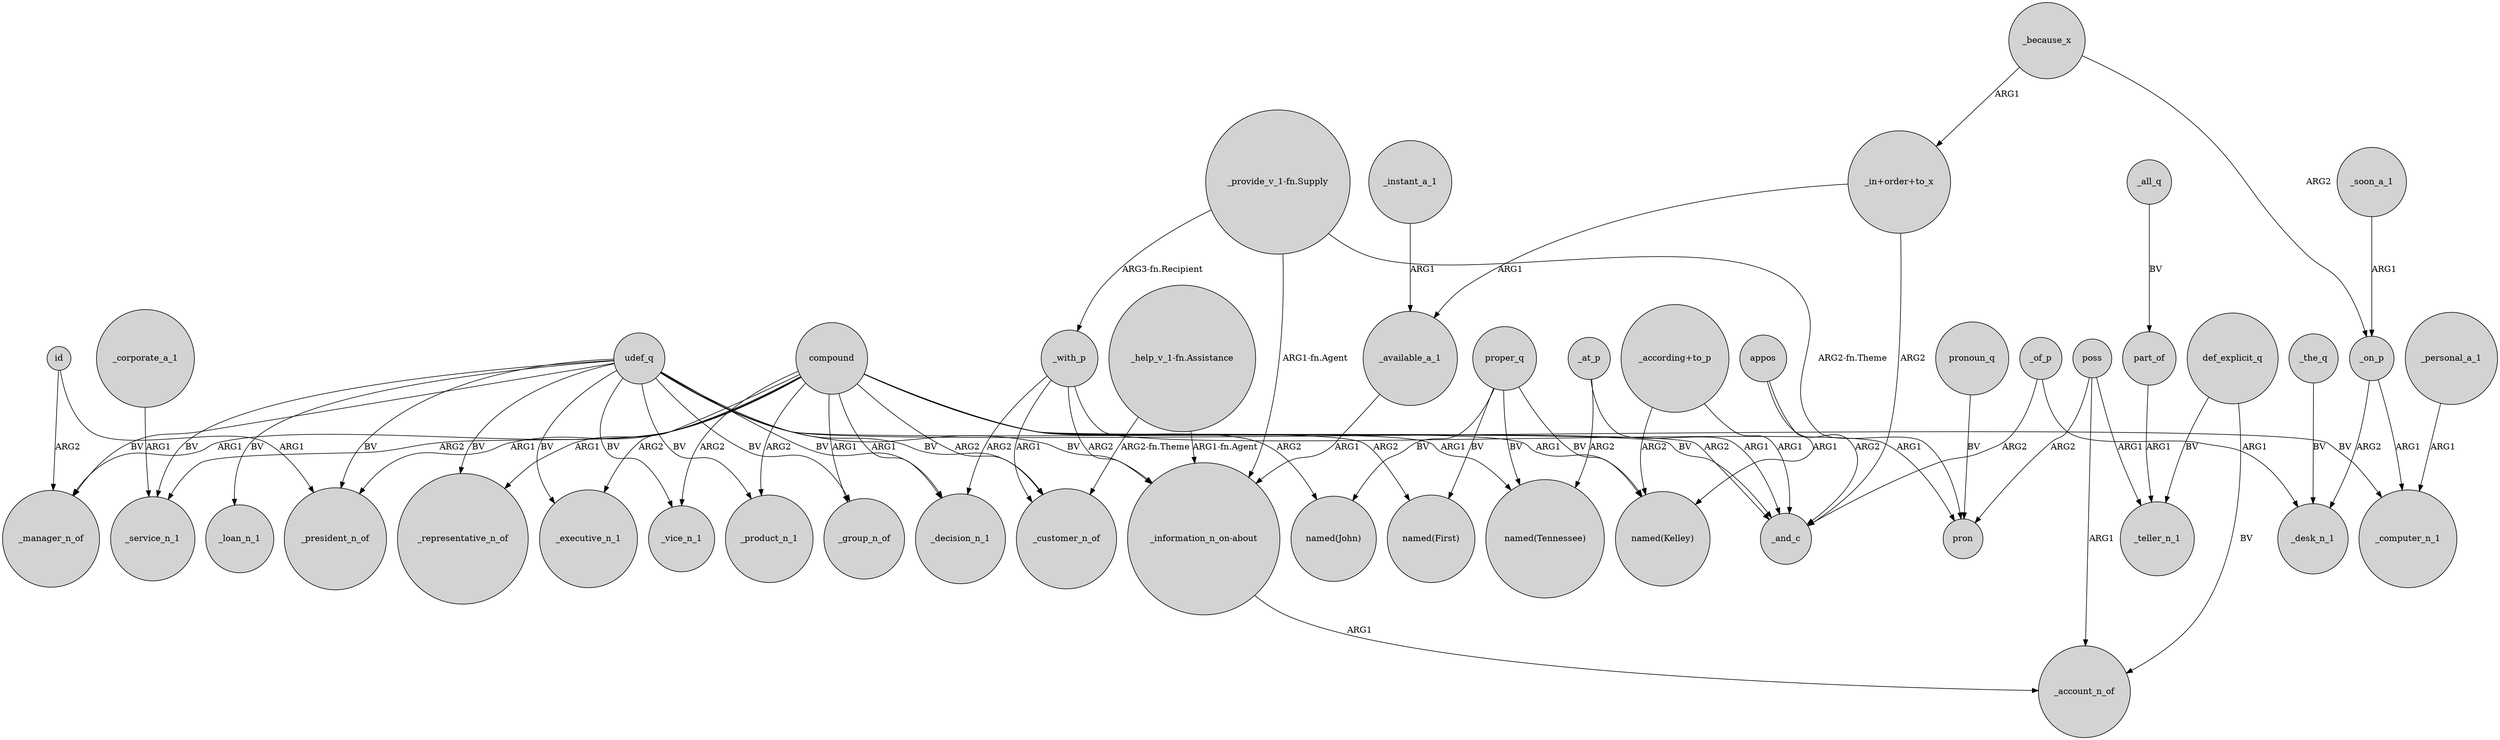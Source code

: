 digraph {
	node [shape=circle style=filled]
	compound -> _decision_n_1 [label=ARG1]
	compound -> "named(John)" [label=ARG2]
	compound -> _vice_n_1 [label=ARG2]
	proper_q -> "named(Kelley)" [label=BV]
	compound -> _manager_n_of [label=ARG1]
	compound -> _service_n_1 [label=ARG2]
	"_provide_v_1-fn.Supply" -> pron [label="ARG2-fn.Theme"]
	_all_q -> part_of [label=BV]
	poss -> pron [label=ARG2]
	udef_q -> _executive_n_1 [label=BV]
	poss -> _teller_n_1 [label=ARG1]
	"_information_n_on-about" -> _account_n_of [label=ARG1]
	_of_p -> _desk_n_1 [label=ARG1]
	_with_p -> _customer_n_of [label=ARG1]
	"_help_v_1-fn.Assistance" -> _customer_n_of [label="ARG2-fn.Theme"]
	id -> _president_n_of [label=ARG1]
	_of_p -> _and_c [label=ARG2]
	_instant_a_1 -> _available_a_1 [label=ARG1]
	proper_q -> "named(First)" [label=BV]
	_soon_a_1 -> _on_p [label=ARG1]
	compound -> _product_n_1 [label=ARG2]
	compound -> _representative_n_of [label=ARG1]
	_the_q -> _desk_n_1 [label=BV]
	def_explicit_q -> _teller_n_1 [label=BV]
	udef_q -> _representative_n_of [label=BV]
	"_provide_v_1-fn.Supply" -> _with_p [label="ARG3-fn.Recipient"]
	appos -> "named(Kelley)" [label=ARG1]
	_with_p -> pron [label=ARG1]
	compound -> "named(First)" [label=ARG2]
	udef_q -> _vice_n_1 [label=BV]
	udef_q -> _computer_n_1 [label=BV]
	_at_p -> _and_c [label=ARG1]
	"_provide_v_1-fn.Supply" -> "_information_n_on-about" [label="ARG1-fn.Agent"]
	_at_p -> "named(Tennessee)" [label=ARG2]
	_because_x -> "_in+order+to_x" [label=ARG1]
	udef_q -> "_information_n_on-about" [label=BV]
	_with_p -> "_information_n_on-about" [label=ARG2]
	compound -> "named(Tennessee)" [label=ARG1]
	poss -> _account_n_of [label=ARG1]
	pronoun_q -> pron [label=BV]
	"_according+to_p" -> _and_c [label=ARG1]
	compound -> _and_c [label=ARG2]
	_on_p -> _computer_n_1 [label=ARG1]
	udef_q -> _service_n_1 [label=BV]
	appos -> _and_c [label=ARG2]
	udef_q -> _president_n_of [label=BV]
	compound -> _president_n_of [label=ARG1]
	_personal_a_1 -> _computer_n_1 [label=ARG1]
	def_explicit_q -> _account_n_of [label=BV]
	_on_p -> _desk_n_1 [label=ARG2]
	udef_q -> _customer_n_of [label=BV]
	_because_x -> _on_p [label=ARG2]
	_with_p -> _decision_n_1 [label=ARG2]
	id -> _manager_n_of [label=ARG2]
	_corporate_a_1 -> _service_n_1 [label=ARG1]
	udef_q -> _manager_n_of [label=BV]
	"_according+to_p" -> "named(Kelley)" [label=ARG2]
	part_of -> _teller_n_1 [label=ARG1]
	udef_q -> _decision_n_1 [label=BV]
	"_in+order+to_x" -> _and_c [label=ARG2]
	udef_q -> _product_n_1 [label=BV]
	proper_q -> "named(Tennessee)" [label=BV]
	"_in+order+to_x" -> _available_a_1 [label=ARG1]
	"_help_v_1-fn.Assistance" -> "_information_n_on-about" [label="ARG1-fn.Agent"]
	proper_q -> "named(John)" [label=BV]
	udef_q -> _and_c [label=BV]
	compound -> _executive_n_1 [label=ARG2]
	compound -> "named(Kelley)" [label=ARG1]
	udef_q -> _group_n_of [label=BV]
	compound -> _group_n_of [label=ARG1]
	compound -> _customer_n_of [label=ARG2]
	udef_q -> _loan_n_1 [label=BV]
	_available_a_1 -> "_information_n_on-about" [label=ARG1]
}
